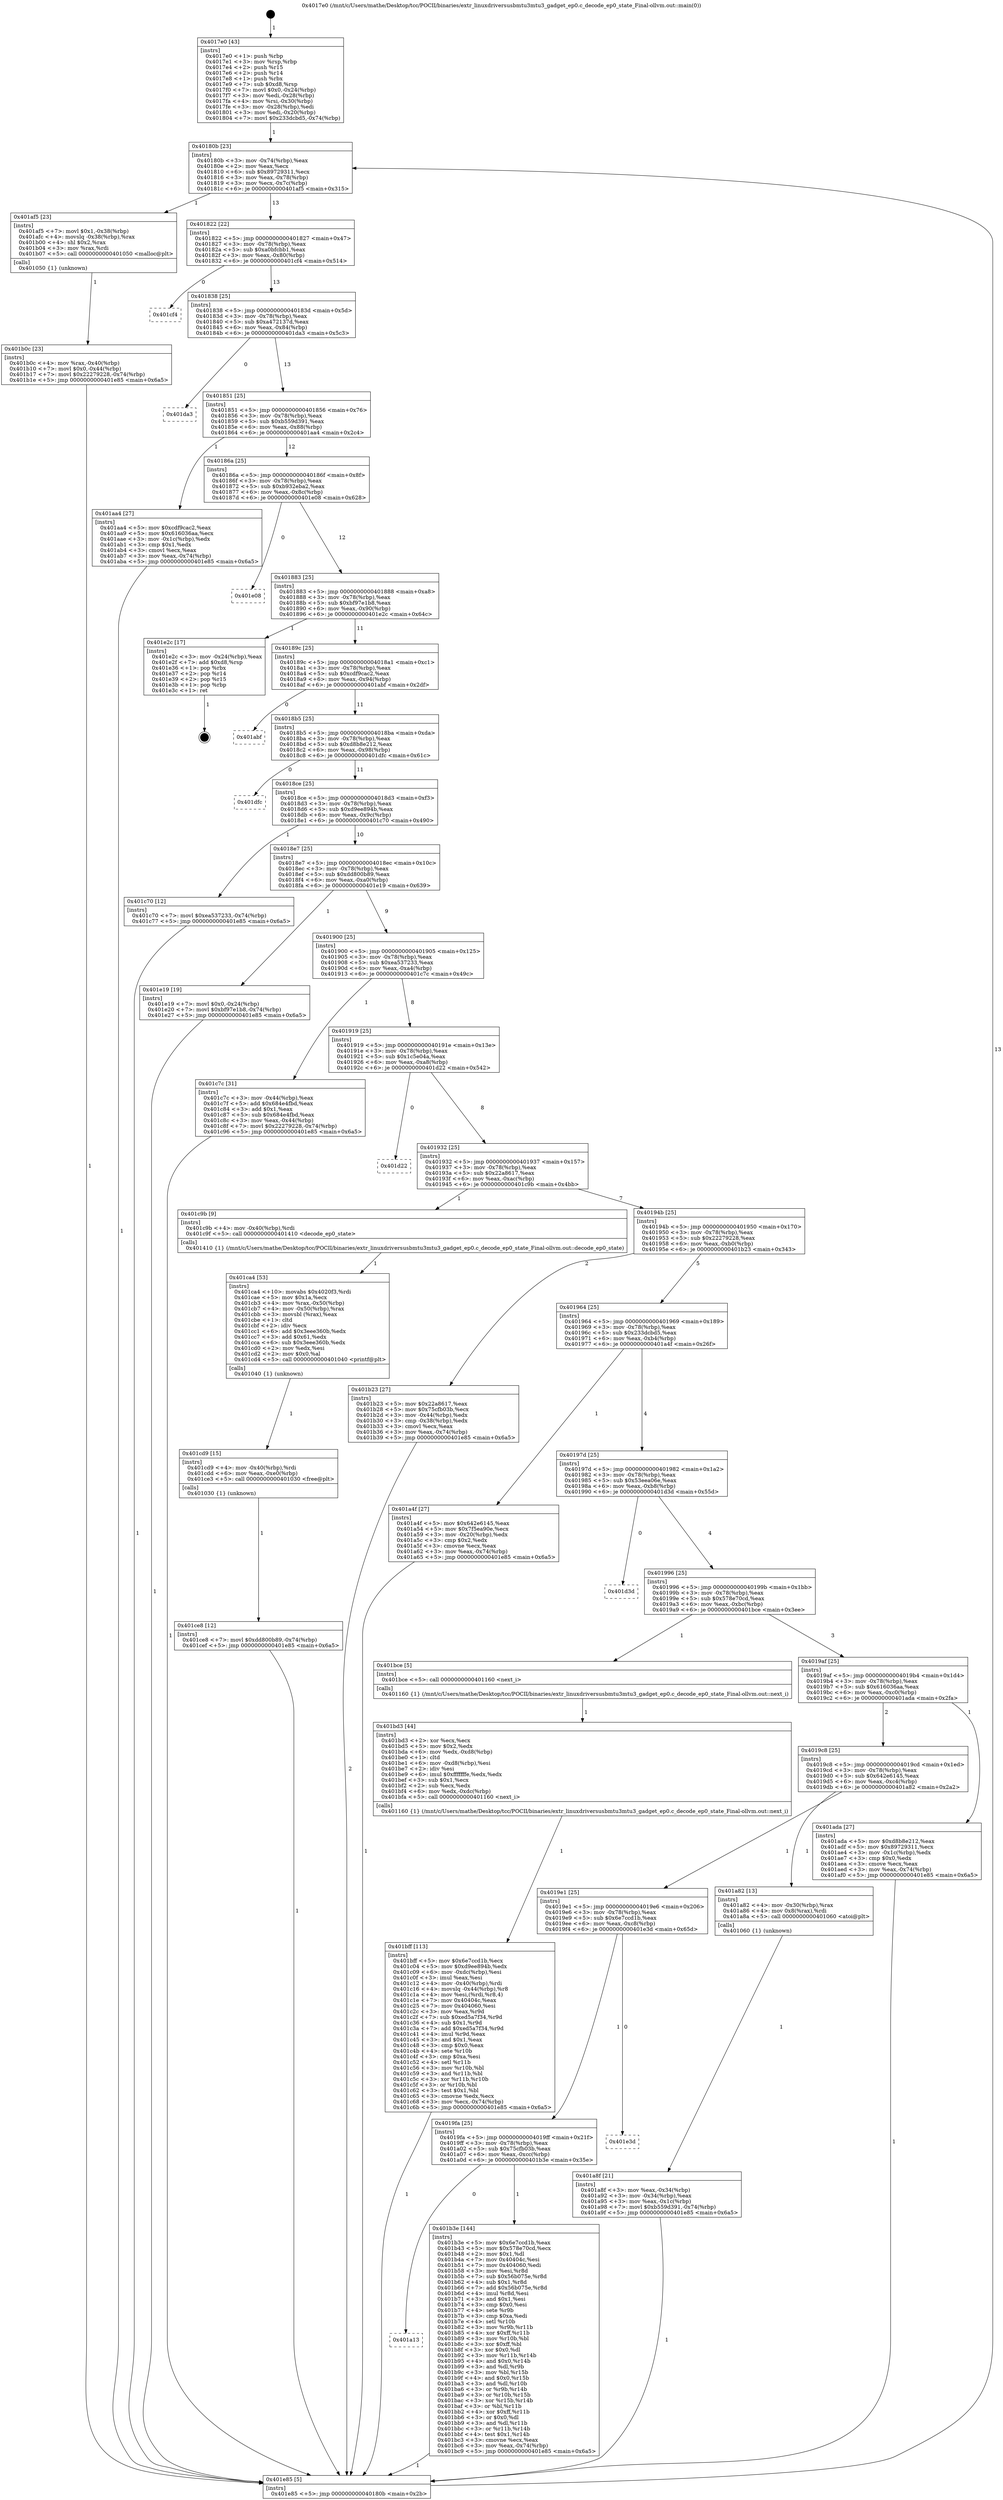 digraph "0x4017e0" {
  label = "0x4017e0 (/mnt/c/Users/mathe/Desktop/tcc/POCII/binaries/extr_linuxdriversusbmtu3mtu3_gadget_ep0.c_decode_ep0_state_Final-ollvm.out::main(0))"
  labelloc = "t"
  node[shape=record]

  Entry [label="",width=0.3,height=0.3,shape=circle,fillcolor=black,style=filled]
  "0x40180b" [label="{
     0x40180b [23]\l
     | [instrs]\l
     &nbsp;&nbsp;0x40180b \<+3\>: mov -0x74(%rbp),%eax\l
     &nbsp;&nbsp;0x40180e \<+2\>: mov %eax,%ecx\l
     &nbsp;&nbsp;0x401810 \<+6\>: sub $0x89729311,%ecx\l
     &nbsp;&nbsp;0x401816 \<+3\>: mov %eax,-0x78(%rbp)\l
     &nbsp;&nbsp;0x401819 \<+3\>: mov %ecx,-0x7c(%rbp)\l
     &nbsp;&nbsp;0x40181c \<+6\>: je 0000000000401af5 \<main+0x315\>\l
  }"]
  "0x401af5" [label="{
     0x401af5 [23]\l
     | [instrs]\l
     &nbsp;&nbsp;0x401af5 \<+7\>: movl $0x1,-0x38(%rbp)\l
     &nbsp;&nbsp;0x401afc \<+4\>: movslq -0x38(%rbp),%rax\l
     &nbsp;&nbsp;0x401b00 \<+4\>: shl $0x2,%rax\l
     &nbsp;&nbsp;0x401b04 \<+3\>: mov %rax,%rdi\l
     &nbsp;&nbsp;0x401b07 \<+5\>: call 0000000000401050 \<malloc@plt\>\l
     | [calls]\l
     &nbsp;&nbsp;0x401050 \{1\} (unknown)\l
  }"]
  "0x401822" [label="{
     0x401822 [22]\l
     | [instrs]\l
     &nbsp;&nbsp;0x401822 \<+5\>: jmp 0000000000401827 \<main+0x47\>\l
     &nbsp;&nbsp;0x401827 \<+3\>: mov -0x78(%rbp),%eax\l
     &nbsp;&nbsp;0x40182a \<+5\>: sub $0xa0bfcbb1,%eax\l
     &nbsp;&nbsp;0x40182f \<+3\>: mov %eax,-0x80(%rbp)\l
     &nbsp;&nbsp;0x401832 \<+6\>: je 0000000000401cf4 \<main+0x514\>\l
  }"]
  Exit [label="",width=0.3,height=0.3,shape=circle,fillcolor=black,style=filled,peripheries=2]
  "0x401cf4" [label="{
     0x401cf4\l
  }", style=dashed]
  "0x401838" [label="{
     0x401838 [25]\l
     | [instrs]\l
     &nbsp;&nbsp;0x401838 \<+5\>: jmp 000000000040183d \<main+0x5d\>\l
     &nbsp;&nbsp;0x40183d \<+3\>: mov -0x78(%rbp),%eax\l
     &nbsp;&nbsp;0x401840 \<+5\>: sub $0xa472137d,%eax\l
     &nbsp;&nbsp;0x401845 \<+6\>: mov %eax,-0x84(%rbp)\l
     &nbsp;&nbsp;0x40184b \<+6\>: je 0000000000401da3 \<main+0x5c3\>\l
  }"]
  "0x401ce8" [label="{
     0x401ce8 [12]\l
     | [instrs]\l
     &nbsp;&nbsp;0x401ce8 \<+7\>: movl $0xdd800b89,-0x74(%rbp)\l
     &nbsp;&nbsp;0x401cef \<+5\>: jmp 0000000000401e85 \<main+0x6a5\>\l
  }"]
  "0x401da3" [label="{
     0x401da3\l
  }", style=dashed]
  "0x401851" [label="{
     0x401851 [25]\l
     | [instrs]\l
     &nbsp;&nbsp;0x401851 \<+5\>: jmp 0000000000401856 \<main+0x76\>\l
     &nbsp;&nbsp;0x401856 \<+3\>: mov -0x78(%rbp),%eax\l
     &nbsp;&nbsp;0x401859 \<+5\>: sub $0xb559d391,%eax\l
     &nbsp;&nbsp;0x40185e \<+6\>: mov %eax,-0x88(%rbp)\l
     &nbsp;&nbsp;0x401864 \<+6\>: je 0000000000401aa4 \<main+0x2c4\>\l
  }"]
  "0x401cd9" [label="{
     0x401cd9 [15]\l
     | [instrs]\l
     &nbsp;&nbsp;0x401cd9 \<+4\>: mov -0x40(%rbp),%rdi\l
     &nbsp;&nbsp;0x401cdd \<+6\>: mov %eax,-0xe0(%rbp)\l
     &nbsp;&nbsp;0x401ce3 \<+5\>: call 0000000000401030 \<free@plt\>\l
     | [calls]\l
     &nbsp;&nbsp;0x401030 \{1\} (unknown)\l
  }"]
  "0x401aa4" [label="{
     0x401aa4 [27]\l
     | [instrs]\l
     &nbsp;&nbsp;0x401aa4 \<+5\>: mov $0xcdf9cac2,%eax\l
     &nbsp;&nbsp;0x401aa9 \<+5\>: mov $0x616036aa,%ecx\l
     &nbsp;&nbsp;0x401aae \<+3\>: mov -0x1c(%rbp),%edx\l
     &nbsp;&nbsp;0x401ab1 \<+3\>: cmp $0x1,%edx\l
     &nbsp;&nbsp;0x401ab4 \<+3\>: cmovl %ecx,%eax\l
     &nbsp;&nbsp;0x401ab7 \<+3\>: mov %eax,-0x74(%rbp)\l
     &nbsp;&nbsp;0x401aba \<+5\>: jmp 0000000000401e85 \<main+0x6a5\>\l
  }"]
  "0x40186a" [label="{
     0x40186a [25]\l
     | [instrs]\l
     &nbsp;&nbsp;0x40186a \<+5\>: jmp 000000000040186f \<main+0x8f\>\l
     &nbsp;&nbsp;0x40186f \<+3\>: mov -0x78(%rbp),%eax\l
     &nbsp;&nbsp;0x401872 \<+5\>: sub $0xb932eba2,%eax\l
     &nbsp;&nbsp;0x401877 \<+6\>: mov %eax,-0x8c(%rbp)\l
     &nbsp;&nbsp;0x40187d \<+6\>: je 0000000000401e08 \<main+0x628\>\l
  }"]
  "0x401ca4" [label="{
     0x401ca4 [53]\l
     | [instrs]\l
     &nbsp;&nbsp;0x401ca4 \<+10\>: movabs $0x4020f3,%rdi\l
     &nbsp;&nbsp;0x401cae \<+5\>: mov $0x1a,%ecx\l
     &nbsp;&nbsp;0x401cb3 \<+4\>: mov %rax,-0x50(%rbp)\l
     &nbsp;&nbsp;0x401cb7 \<+4\>: mov -0x50(%rbp),%rax\l
     &nbsp;&nbsp;0x401cbb \<+3\>: movsbl (%rax),%eax\l
     &nbsp;&nbsp;0x401cbe \<+1\>: cltd\l
     &nbsp;&nbsp;0x401cbf \<+2\>: idiv %ecx\l
     &nbsp;&nbsp;0x401cc1 \<+6\>: add $0x3eee360b,%edx\l
     &nbsp;&nbsp;0x401cc7 \<+3\>: add $0x61,%edx\l
     &nbsp;&nbsp;0x401cca \<+6\>: sub $0x3eee360b,%edx\l
     &nbsp;&nbsp;0x401cd0 \<+2\>: mov %edx,%esi\l
     &nbsp;&nbsp;0x401cd2 \<+2\>: mov $0x0,%al\l
     &nbsp;&nbsp;0x401cd4 \<+5\>: call 0000000000401040 \<printf@plt\>\l
     | [calls]\l
     &nbsp;&nbsp;0x401040 \{1\} (unknown)\l
  }"]
  "0x401e08" [label="{
     0x401e08\l
  }", style=dashed]
  "0x401883" [label="{
     0x401883 [25]\l
     | [instrs]\l
     &nbsp;&nbsp;0x401883 \<+5\>: jmp 0000000000401888 \<main+0xa8\>\l
     &nbsp;&nbsp;0x401888 \<+3\>: mov -0x78(%rbp),%eax\l
     &nbsp;&nbsp;0x40188b \<+5\>: sub $0xbf97e1b8,%eax\l
     &nbsp;&nbsp;0x401890 \<+6\>: mov %eax,-0x90(%rbp)\l
     &nbsp;&nbsp;0x401896 \<+6\>: je 0000000000401e2c \<main+0x64c\>\l
  }"]
  "0x401bff" [label="{
     0x401bff [113]\l
     | [instrs]\l
     &nbsp;&nbsp;0x401bff \<+5\>: mov $0x6e7ccd1b,%ecx\l
     &nbsp;&nbsp;0x401c04 \<+5\>: mov $0xd9ee894b,%edx\l
     &nbsp;&nbsp;0x401c09 \<+6\>: mov -0xdc(%rbp),%esi\l
     &nbsp;&nbsp;0x401c0f \<+3\>: imul %eax,%esi\l
     &nbsp;&nbsp;0x401c12 \<+4\>: mov -0x40(%rbp),%rdi\l
     &nbsp;&nbsp;0x401c16 \<+4\>: movslq -0x44(%rbp),%r8\l
     &nbsp;&nbsp;0x401c1a \<+4\>: mov %esi,(%rdi,%r8,4)\l
     &nbsp;&nbsp;0x401c1e \<+7\>: mov 0x40404c,%eax\l
     &nbsp;&nbsp;0x401c25 \<+7\>: mov 0x404060,%esi\l
     &nbsp;&nbsp;0x401c2c \<+3\>: mov %eax,%r9d\l
     &nbsp;&nbsp;0x401c2f \<+7\>: sub $0xed5a7f34,%r9d\l
     &nbsp;&nbsp;0x401c36 \<+4\>: sub $0x1,%r9d\l
     &nbsp;&nbsp;0x401c3a \<+7\>: add $0xed5a7f34,%r9d\l
     &nbsp;&nbsp;0x401c41 \<+4\>: imul %r9d,%eax\l
     &nbsp;&nbsp;0x401c45 \<+3\>: and $0x1,%eax\l
     &nbsp;&nbsp;0x401c48 \<+3\>: cmp $0x0,%eax\l
     &nbsp;&nbsp;0x401c4b \<+4\>: sete %r10b\l
     &nbsp;&nbsp;0x401c4f \<+3\>: cmp $0xa,%esi\l
     &nbsp;&nbsp;0x401c52 \<+4\>: setl %r11b\l
     &nbsp;&nbsp;0x401c56 \<+3\>: mov %r10b,%bl\l
     &nbsp;&nbsp;0x401c59 \<+3\>: and %r11b,%bl\l
     &nbsp;&nbsp;0x401c5c \<+3\>: xor %r11b,%r10b\l
     &nbsp;&nbsp;0x401c5f \<+3\>: or %r10b,%bl\l
     &nbsp;&nbsp;0x401c62 \<+3\>: test $0x1,%bl\l
     &nbsp;&nbsp;0x401c65 \<+3\>: cmovne %edx,%ecx\l
     &nbsp;&nbsp;0x401c68 \<+3\>: mov %ecx,-0x74(%rbp)\l
     &nbsp;&nbsp;0x401c6b \<+5\>: jmp 0000000000401e85 \<main+0x6a5\>\l
  }"]
  "0x401e2c" [label="{
     0x401e2c [17]\l
     | [instrs]\l
     &nbsp;&nbsp;0x401e2c \<+3\>: mov -0x24(%rbp),%eax\l
     &nbsp;&nbsp;0x401e2f \<+7\>: add $0xd8,%rsp\l
     &nbsp;&nbsp;0x401e36 \<+1\>: pop %rbx\l
     &nbsp;&nbsp;0x401e37 \<+2\>: pop %r14\l
     &nbsp;&nbsp;0x401e39 \<+2\>: pop %r15\l
     &nbsp;&nbsp;0x401e3b \<+1\>: pop %rbp\l
     &nbsp;&nbsp;0x401e3c \<+1\>: ret\l
  }"]
  "0x40189c" [label="{
     0x40189c [25]\l
     | [instrs]\l
     &nbsp;&nbsp;0x40189c \<+5\>: jmp 00000000004018a1 \<main+0xc1\>\l
     &nbsp;&nbsp;0x4018a1 \<+3\>: mov -0x78(%rbp),%eax\l
     &nbsp;&nbsp;0x4018a4 \<+5\>: sub $0xcdf9cac2,%eax\l
     &nbsp;&nbsp;0x4018a9 \<+6\>: mov %eax,-0x94(%rbp)\l
     &nbsp;&nbsp;0x4018af \<+6\>: je 0000000000401abf \<main+0x2df\>\l
  }"]
  "0x401bd3" [label="{
     0x401bd3 [44]\l
     | [instrs]\l
     &nbsp;&nbsp;0x401bd3 \<+2\>: xor %ecx,%ecx\l
     &nbsp;&nbsp;0x401bd5 \<+5\>: mov $0x2,%edx\l
     &nbsp;&nbsp;0x401bda \<+6\>: mov %edx,-0xd8(%rbp)\l
     &nbsp;&nbsp;0x401be0 \<+1\>: cltd\l
     &nbsp;&nbsp;0x401be1 \<+6\>: mov -0xd8(%rbp),%esi\l
     &nbsp;&nbsp;0x401be7 \<+2\>: idiv %esi\l
     &nbsp;&nbsp;0x401be9 \<+6\>: imul $0xfffffffe,%edx,%edx\l
     &nbsp;&nbsp;0x401bef \<+3\>: sub $0x1,%ecx\l
     &nbsp;&nbsp;0x401bf2 \<+2\>: sub %ecx,%edx\l
     &nbsp;&nbsp;0x401bf4 \<+6\>: mov %edx,-0xdc(%rbp)\l
     &nbsp;&nbsp;0x401bfa \<+5\>: call 0000000000401160 \<next_i\>\l
     | [calls]\l
     &nbsp;&nbsp;0x401160 \{1\} (/mnt/c/Users/mathe/Desktop/tcc/POCII/binaries/extr_linuxdriversusbmtu3mtu3_gadget_ep0.c_decode_ep0_state_Final-ollvm.out::next_i)\l
  }"]
  "0x401abf" [label="{
     0x401abf\l
  }", style=dashed]
  "0x4018b5" [label="{
     0x4018b5 [25]\l
     | [instrs]\l
     &nbsp;&nbsp;0x4018b5 \<+5\>: jmp 00000000004018ba \<main+0xda\>\l
     &nbsp;&nbsp;0x4018ba \<+3\>: mov -0x78(%rbp),%eax\l
     &nbsp;&nbsp;0x4018bd \<+5\>: sub $0xd8b8e212,%eax\l
     &nbsp;&nbsp;0x4018c2 \<+6\>: mov %eax,-0x98(%rbp)\l
     &nbsp;&nbsp;0x4018c8 \<+6\>: je 0000000000401dfc \<main+0x61c\>\l
  }"]
  "0x401a13" [label="{
     0x401a13\l
  }", style=dashed]
  "0x401dfc" [label="{
     0x401dfc\l
  }", style=dashed]
  "0x4018ce" [label="{
     0x4018ce [25]\l
     | [instrs]\l
     &nbsp;&nbsp;0x4018ce \<+5\>: jmp 00000000004018d3 \<main+0xf3\>\l
     &nbsp;&nbsp;0x4018d3 \<+3\>: mov -0x78(%rbp),%eax\l
     &nbsp;&nbsp;0x4018d6 \<+5\>: sub $0xd9ee894b,%eax\l
     &nbsp;&nbsp;0x4018db \<+6\>: mov %eax,-0x9c(%rbp)\l
     &nbsp;&nbsp;0x4018e1 \<+6\>: je 0000000000401c70 \<main+0x490\>\l
  }"]
  "0x401b3e" [label="{
     0x401b3e [144]\l
     | [instrs]\l
     &nbsp;&nbsp;0x401b3e \<+5\>: mov $0x6e7ccd1b,%eax\l
     &nbsp;&nbsp;0x401b43 \<+5\>: mov $0x578e70cd,%ecx\l
     &nbsp;&nbsp;0x401b48 \<+2\>: mov $0x1,%dl\l
     &nbsp;&nbsp;0x401b4a \<+7\>: mov 0x40404c,%esi\l
     &nbsp;&nbsp;0x401b51 \<+7\>: mov 0x404060,%edi\l
     &nbsp;&nbsp;0x401b58 \<+3\>: mov %esi,%r8d\l
     &nbsp;&nbsp;0x401b5b \<+7\>: sub $0x56b075e,%r8d\l
     &nbsp;&nbsp;0x401b62 \<+4\>: sub $0x1,%r8d\l
     &nbsp;&nbsp;0x401b66 \<+7\>: add $0x56b075e,%r8d\l
     &nbsp;&nbsp;0x401b6d \<+4\>: imul %r8d,%esi\l
     &nbsp;&nbsp;0x401b71 \<+3\>: and $0x1,%esi\l
     &nbsp;&nbsp;0x401b74 \<+3\>: cmp $0x0,%esi\l
     &nbsp;&nbsp;0x401b77 \<+4\>: sete %r9b\l
     &nbsp;&nbsp;0x401b7b \<+3\>: cmp $0xa,%edi\l
     &nbsp;&nbsp;0x401b7e \<+4\>: setl %r10b\l
     &nbsp;&nbsp;0x401b82 \<+3\>: mov %r9b,%r11b\l
     &nbsp;&nbsp;0x401b85 \<+4\>: xor $0xff,%r11b\l
     &nbsp;&nbsp;0x401b89 \<+3\>: mov %r10b,%bl\l
     &nbsp;&nbsp;0x401b8c \<+3\>: xor $0xff,%bl\l
     &nbsp;&nbsp;0x401b8f \<+3\>: xor $0x0,%dl\l
     &nbsp;&nbsp;0x401b92 \<+3\>: mov %r11b,%r14b\l
     &nbsp;&nbsp;0x401b95 \<+4\>: and $0x0,%r14b\l
     &nbsp;&nbsp;0x401b99 \<+3\>: and %dl,%r9b\l
     &nbsp;&nbsp;0x401b9c \<+3\>: mov %bl,%r15b\l
     &nbsp;&nbsp;0x401b9f \<+4\>: and $0x0,%r15b\l
     &nbsp;&nbsp;0x401ba3 \<+3\>: and %dl,%r10b\l
     &nbsp;&nbsp;0x401ba6 \<+3\>: or %r9b,%r14b\l
     &nbsp;&nbsp;0x401ba9 \<+3\>: or %r10b,%r15b\l
     &nbsp;&nbsp;0x401bac \<+3\>: xor %r15b,%r14b\l
     &nbsp;&nbsp;0x401baf \<+3\>: or %bl,%r11b\l
     &nbsp;&nbsp;0x401bb2 \<+4\>: xor $0xff,%r11b\l
     &nbsp;&nbsp;0x401bb6 \<+3\>: or $0x0,%dl\l
     &nbsp;&nbsp;0x401bb9 \<+3\>: and %dl,%r11b\l
     &nbsp;&nbsp;0x401bbc \<+3\>: or %r11b,%r14b\l
     &nbsp;&nbsp;0x401bbf \<+4\>: test $0x1,%r14b\l
     &nbsp;&nbsp;0x401bc3 \<+3\>: cmovne %ecx,%eax\l
     &nbsp;&nbsp;0x401bc6 \<+3\>: mov %eax,-0x74(%rbp)\l
     &nbsp;&nbsp;0x401bc9 \<+5\>: jmp 0000000000401e85 \<main+0x6a5\>\l
  }"]
  "0x401c70" [label="{
     0x401c70 [12]\l
     | [instrs]\l
     &nbsp;&nbsp;0x401c70 \<+7\>: movl $0xea537233,-0x74(%rbp)\l
     &nbsp;&nbsp;0x401c77 \<+5\>: jmp 0000000000401e85 \<main+0x6a5\>\l
  }"]
  "0x4018e7" [label="{
     0x4018e7 [25]\l
     | [instrs]\l
     &nbsp;&nbsp;0x4018e7 \<+5\>: jmp 00000000004018ec \<main+0x10c\>\l
     &nbsp;&nbsp;0x4018ec \<+3\>: mov -0x78(%rbp),%eax\l
     &nbsp;&nbsp;0x4018ef \<+5\>: sub $0xdd800b89,%eax\l
     &nbsp;&nbsp;0x4018f4 \<+6\>: mov %eax,-0xa0(%rbp)\l
     &nbsp;&nbsp;0x4018fa \<+6\>: je 0000000000401e19 \<main+0x639\>\l
  }"]
  "0x4019fa" [label="{
     0x4019fa [25]\l
     | [instrs]\l
     &nbsp;&nbsp;0x4019fa \<+5\>: jmp 00000000004019ff \<main+0x21f\>\l
     &nbsp;&nbsp;0x4019ff \<+3\>: mov -0x78(%rbp),%eax\l
     &nbsp;&nbsp;0x401a02 \<+5\>: sub $0x75cfb03b,%eax\l
     &nbsp;&nbsp;0x401a07 \<+6\>: mov %eax,-0xcc(%rbp)\l
     &nbsp;&nbsp;0x401a0d \<+6\>: je 0000000000401b3e \<main+0x35e\>\l
  }"]
  "0x401e19" [label="{
     0x401e19 [19]\l
     | [instrs]\l
     &nbsp;&nbsp;0x401e19 \<+7\>: movl $0x0,-0x24(%rbp)\l
     &nbsp;&nbsp;0x401e20 \<+7\>: movl $0xbf97e1b8,-0x74(%rbp)\l
     &nbsp;&nbsp;0x401e27 \<+5\>: jmp 0000000000401e85 \<main+0x6a5\>\l
  }"]
  "0x401900" [label="{
     0x401900 [25]\l
     | [instrs]\l
     &nbsp;&nbsp;0x401900 \<+5\>: jmp 0000000000401905 \<main+0x125\>\l
     &nbsp;&nbsp;0x401905 \<+3\>: mov -0x78(%rbp),%eax\l
     &nbsp;&nbsp;0x401908 \<+5\>: sub $0xea537233,%eax\l
     &nbsp;&nbsp;0x40190d \<+6\>: mov %eax,-0xa4(%rbp)\l
     &nbsp;&nbsp;0x401913 \<+6\>: je 0000000000401c7c \<main+0x49c\>\l
  }"]
  "0x401e3d" [label="{
     0x401e3d\l
  }", style=dashed]
  "0x401c7c" [label="{
     0x401c7c [31]\l
     | [instrs]\l
     &nbsp;&nbsp;0x401c7c \<+3\>: mov -0x44(%rbp),%eax\l
     &nbsp;&nbsp;0x401c7f \<+5\>: add $0x684e4fbd,%eax\l
     &nbsp;&nbsp;0x401c84 \<+3\>: add $0x1,%eax\l
     &nbsp;&nbsp;0x401c87 \<+5\>: sub $0x684e4fbd,%eax\l
     &nbsp;&nbsp;0x401c8c \<+3\>: mov %eax,-0x44(%rbp)\l
     &nbsp;&nbsp;0x401c8f \<+7\>: movl $0x22279228,-0x74(%rbp)\l
     &nbsp;&nbsp;0x401c96 \<+5\>: jmp 0000000000401e85 \<main+0x6a5\>\l
  }"]
  "0x401919" [label="{
     0x401919 [25]\l
     | [instrs]\l
     &nbsp;&nbsp;0x401919 \<+5\>: jmp 000000000040191e \<main+0x13e\>\l
     &nbsp;&nbsp;0x40191e \<+3\>: mov -0x78(%rbp),%eax\l
     &nbsp;&nbsp;0x401921 \<+5\>: sub $0x1c5e04a,%eax\l
     &nbsp;&nbsp;0x401926 \<+6\>: mov %eax,-0xa8(%rbp)\l
     &nbsp;&nbsp;0x40192c \<+6\>: je 0000000000401d22 \<main+0x542\>\l
  }"]
  "0x401b0c" [label="{
     0x401b0c [23]\l
     | [instrs]\l
     &nbsp;&nbsp;0x401b0c \<+4\>: mov %rax,-0x40(%rbp)\l
     &nbsp;&nbsp;0x401b10 \<+7\>: movl $0x0,-0x44(%rbp)\l
     &nbsp;&nbsp;0x401b17 \<+7\>: movl $0x22279228,-0x74(%rbp)\l
     &nbsp;&nbsp;0x401b1e \<+5\>: jmp 0000000000401e85 \<main+0x6a5\>\l
  }"]
  "0x401d22" [label="{
     0x401d22\l
  }", style=dashed]
  "0x401932" [label="{
     0x401932 [25]\l
     | [instrs]\l
     &nbsp;&nbsp;0x401932 \<+5\>: jmp 0000000000401937 \<main+0x157\>\l
     &nbsp;&nbsp;0x401937 \<+3\>: mov -0x78(%rbp),%eax\l
     &nbsp;&nbsp;0x40193a \<+5\>: sub $0x22a8617,%eax\l
     &nbsp;&nbsp;0x40193f \<+6\>: mov %eax,-0xac(%rbp)\l
     &nbsp;&nbsp;0x401945 \<+6\>: je 0000000000401c9b \<main+0x4bb\>\l
  }"]
  "0x401a8f" [label="{
     0x401a8f [21]\l
     | [instrs]\l
     &nbsp;&nbsp;0x401a8f \<+3\>: mov %eax,-0x34(%rbp)\l
     &nbsp;&nbsp;0x401a92 \<+3\>: mov -0x34(%rbp),%eax\l
     &nbsp;&nbsp;0x401a95 \<+3\>: mov %eax,-0x1c(%rbp)\l
     &nbsp;&nbsp;0x401a98 \<+7\>: movl $0xb559d391,-0x74(%rbp)\l
     &nbsp;&nbsp;0x401a9f \<+5\>: jmp 0000000000401e85 \<main+0x6a5\>\l
  }"]
  "0x401c9b" [label="{
     0x401c9b [9]\l
     | [instrs]\l
     &nbsp;&nbsp;0x401c9b \<+4\>: mov -0x40(%rbp),%rdi\l
     &nbsp;&nbsp;0x401c9f \<+5\>: call 0000000000401410 \<decode_ep0_state\>\l
     | [calls]\l
     &nbsp;&nbsp;0x401410 \{1\} (/mnt/c/Users/mathe/Desktop/tcc/POCII/binaries/extr_linuxdriversusbmtu3mtu3_gadget_ep0.c_decode_ep0_state_Final-ollvm.out::decode_ep0_state)\l
  }"]
  "0x40194b" [label="{
     0x40194b [25]\l
     | [instrs]\l
     &nbsp;&nbsp;0x40194b \<+5\>: jmp 0000000000401950 \<main+0x170\>\l
     &nbsp;&nbsp;0x401950 \<+3\>: mov -0x78(%rbp),%eax\l
     &nbsp;&nbsp;0x401953 \<+5\>: sub $0x22279228,%eax\l
     &nbsp;&nbsp;0x401958 \<+6\>: mov %eax,-0xb0(%rbp)\l
     &nbsp;&nbsp;0x40195e \<+6\>: je 0000000000401b23 \<main+0x343\>\l
  }"]
  "0x4019e1" [label="{
     0x4019e1 [25]\l
     | [instrs]\l
     &nbsp;&nbsp;0x4019e1 \<+5\>: jmp 00000000004019e6 \<main+0x206\>\l
     &nbsp;&nbsp;0x4019e6 \<+3\>: mov -0x78(%rbp),%eax\l
     &nbsp;&nbsp;0x4019e9 \<+5\>: sub $0x6e7ccd1b,%eax\l
     &nbsp;&nbsp;0x4019ee \<+6\>: mov %eax,-0xc8(%rbp)\l
     &nbsp;&nbsp;0x4019f4 \<+6\>: je 0000000000401e3d \<main+0x65d\>\l
  }"]
  "0x401b23" [label="{
     0x401b23 [27]\l
     | [instrs]\l
     &nbsp;&nbsp;0x401b23 \<+5\>: mov $0x22a8617,%eax\l
     &nbsp;&nbsp;0x401b28 \<+5\>: mov $0x75cfb03b,%ecx\l
     &nbsp;&nbsp;0x401b2d \<+3\>: mov -0x44(%rbp),%edx\l
     &nbsp;&nbsp;0x401b30 \<+3\>: cmp -0x38(%rbp),%edx\l
     &nbsp;&nbsp;0x401b33 \<+3\>: cmovl %ecx,%eax\l
     &nbsp;&nbsp;0x401b36 \<+3\>: mov %eax,-0x74(%rbp)\l
     &nbsp;&nbsp;0x401b39 \<+5\>: jmp 0000000000401e85 \<main+0x6a5\>\l
  }"]
  "0x401964" [label="{
     0x401964 [25]\l
     | [instrs]\l
     &nbsp;&nbsp;0x401964 \<+5\>: jmp 0000000000401969 \<main+0x189\>\l
     &nbsp;&nbsp;0x401969 \<+3\>: mov -0x78(%rbp),%eax\l
     &nbsp;&nbsp;0x40196c \<+5\>: sub $0x233dcbd5,%eax\l
     &nbsp;&nbsp;0x401971 \<+6\>: mov %eax,-0xb4(%rbp)\l
     &nbsp;&nbsp;0x401977 \<+6\>: je 0000000000401a4f \<main+0x26f\>\l
  }"]
  "0x401a82" [label="{
     0x401a82 [13]\l
     | [instrs]\l
     &nbsp;&nbsp;0x401a82 \<+4\>: mov -0x30(%rbp),%rax\l
     &nbsp;&nbsp;0x401a86 \<+4\>: mov 0x8(%rax),%rdi\l
     &nbsp;&nbsp;0x401a8a \<+5\>: call 0000000000401060 \<atoi@plt\>\l
     | [calls]\l
     &nbsp;&nbsp;0x401060 \{1\} (unknown)\l
  }"]
  "0x401a4f" [label="{
     0x401a4f [27]\l
     | [instrs]\l
     &nbsp;&nbsp;0x401a4f \<+5\>: mov $0x642e6145,%eax\l
     &nbsp;&nbsp;0x401a54 \<+5\>: mov $0x7f5ea90e,%ecx\l
     &nbsp;&nbsp;0x401a59 \<+3\>: mov -0x20(%rbp),%edx\l
     &nbsp;&nbsp;0x401a5c \<+3\>: cmp $0x2,%edx\l
     &nbsp;&nbsp;0x401a5f \<+3\>: cmovne %ecx,%eax\l
     &nbsp;&nbsp;0x401a62 \<+3\>: mov %eax,-0x74(%rbp)\l
     &nbsp;&nbsp;0x401a65 \<+5\>: jmp 0000000000401e85 \<main+0x6a5\>\l
  }"]
  "0x40197d" [label="{
     0x40197d [25]\l
     | [instrs]\l
     &nbsp;&nbsp;0x40197d \<+5\>: jmp 0000000000401982 \<main+0x1a2\>\l
     &nbsp;&nbsp;0x401982 \<+3\>: mov -0x78(%rbp),%eax\l
     &nbsp;&nbsp;0x401985 \<+5\>: sub $0x53eea06e,%eax\l
     &nbsp;&nbsp;0x40198a \<+6\>: mov %eax,-0xb8(%rbp)\l
     &nbsp;&nbsp;0x401990 \<+6\>: je 0000000000401d3d \<main+0x55d\>\l
  }"]
  "0x401e85" [label="{
     0x401e85 [5]\l
     | [instrs]\l
     &nbsp;&nbsp;0x401e85 \<+5\>: jmp 000000000040180b \<main+0x2b\>\l
  }"]
  "0x4017e0" [label="{
     0x4017e0 [43]\l
     | [instrs]\l
     &nbsp;&nbsp;0x4017e0 \<+1\>: push %rbp\l
     &nbsp;&nbsp;0x4017e1 \<+3\>: mov %rsp,%rbp\l
     &nbsp;&nbsp;0x4017e4 \<+2\>: push %r15\l
     &nbsp;&nbsp;0x4017e6 \<+2\>: push %r14\l
     &nbsp;&nbsp;0x4017e8 \<+1\>: push %rbx\l
     &nbsp;&nbsp;0x4017e9 \<+7\>: sub $0xd8,%rsp\l
     &nbsp;&nbsp;0x4017f0 \<+7\>: movl $0x0,-0x24(%rbp)\l
     &nbsp;&nbsp;0x4017f7 \<+3\>: mov %edi,-0x28(%rbp)\l
     &nbsp;&nbsp;0x4017fa \<+4\>: mov %rsi,-0x30(%rbp)\l
     &nbsp;&nbsp;0x4017fe \<+3\>: mov -0x28(%rbp),%edi\l
     &nbsp;&nbsp;0x401801 \<+3\>: mov %edi,-0x20(%rbp)\l
     &nbsp;&nbsp;0x401804 \<+7\>: movl $0x233dcbd5,-0x74(%rbp)\l
  }"]
  "0x4019c8" [label="{
     0x4019c8 [25]\l
     | [instrs]\l
     &nbsp;&nbsp;0x4019c8 \<+5\>: jmp 00000000004019cd \<main+0x1ed\>\l
     &nbsp;&nbsp;0x4019cd \<+3\>: mov -0x78(%rbp),%eax\l
     &nbsp;&nbsp;0x4019d0 \<+5\>: sub $0x642e6145,%eax\l
     &nbsp;&nbsp;0x4019d5 \<+6\>: mov %eax,-0xc4(%rbp)\l
     &nbsp;&nbsp;0x4019db \<+6\>: je 0000000000401a82 \<main+0x2a2\>\l
  }"]
  "0x401d3d" [label="{
     0x401d3d\l
  }", style=dashed]
  "0x401996" [label="{
     0x401996 [25]\l
     | [instrs]\l
     &nbsp;&nbsp;0x401996 \<+5\>: jmp 000000000040199b \<main+0x1bb\>\l
     &nbsp;&nbsp;0x40199b \<+3\>: mov -0x78(%rbp),%eax\l
     &nbsp;&nbsp;0x40199e \<+5\>: sub $0x578e70cd,%eax\l
     &nbsp;&nbsp;0x4019a3 \<+6\>: mov %eax,-0xbc(%rbp)\l
     &nbsp;&nbsp;0x4019a9 \<+6\>: je 0000000000401bce \<main+0x3ee\>\l
  }"]
  "0x401ada" [label="{
     0x401ada [27]\l
     | [instrs]\l
     &nbsp;&nbsp;0x401ada \<+5\>: mov $0xd8b8e212,%eax\l
     &nbsp;&nbsp;0x401adf \<+5\>: mov $0x89729311,%ecx\l
     &nbsp;&nbsp;0x401ae4 \<+3\>: mov -0x1c(%rbp),%edx\l
     &nbsp;&nbsp;0x401ae7 \<+3\>: cmp $0x0,%edx\l
     &nbsp;&nbsp;0x401aea \<+3\>: cmove %ecx,%eax\l
     &nbsp;&nbsp;0x401aed \<+3\>: mov %eax,-0x74(%rbp)\l
     &nbsp;&nbsp;0x401af0 \<+5\>: jmp 0000000000401e85 \<main+0x6a5\>\l
  }"]
  "0x401bce" [label="{
     0x401bce [5]\l
     | [instrs]\l
     &nbsp;&nbsp;0x401bce \<+5\>: call 0000000000401160 \<next_i\>\l
     | [calls]\l
     &nbsp;&nbsp;0x401160 \{1\} (/mnt/c/Users/mathe/Desktop/tcc/POCII/binaries/extr_linuxdriversusbmtu3mtu3_gadget_ep0.c_decode_ep0_state_Final-ollvm.out::next_i)\l
  }"]
  "0x4019af" [label="{
     0x4019af [25]\l
     | [instrs]\l
     &nbsp;&nbsp;0x4019af \<+5\>: jmp 00000000004019b4 \<main+0x1d4\>\l
     &nbsp;&nbsp;0x4019b4 \<+3\>: mov -0x78(%rbp),%eax\l
     &nbsp;&nbsp;0x4019b7 \<+5\>: sub $0x616036aa,%eax\l
     &nbsp;&nbsp;0x4019bc \<+6\>: mov %eax,-0xc0(%rbp)\l
     &nbsp;&nbsp;0x4019c2 \<+6\>: je 0000000000401ada \<main+0x2fa\>\l
  }"]
  Entry -> "0x4017e0" [label=" 1"]
  "0x40180b" -> "0x401af5" [label=" 1"]
  "0x40180b" -> "0x401822" [label=" 13"]
  "0x401e2c" -> Exit [label=" 1"]
  "0x401822" -> "0x401cf4" [label=" 0"]
  "0x401822" -> "0x401838" [label=" 13"]
  "0x401e19" -> "0x401e85" [label=" 1"]
  "0x401838" -> "0x401da3" [label=" 0"]
  "0x401838" -> "0x401851" [label=" 13"]
  "0x401ce8" -> "0x401e85" [label=" 1"]
  "0x401851" -> "0x401aa4" [label=" 1"]
  "0x401851" -> "0x40186a" [label=" 12"]
  "0x401cd9" -> "0x401ce8" [label=" 1"]
  "0x40186a" -> "0x401e08" [label=" 0"]
  "0x40186a" -> "0x401883" [label=" 12"]
  "0x401ca4" -> "0x401cd9" [label=" 1"]
  "0x401883" -> "0x401e2c" [label=" 1"]
  "0x401883" -> "0x40189c" [label=" 11"]
  "0x401c9b" -> "0x401ca4" [label=" 1"]
  "0x40189c" -> "0x401abf" [label=" 0"]
  "0x40189c" -> "0x4018b5" [label=" 11"]
  "0x401c7c" -> "0x401e85" [label=" 1"]
  "0x4018b5" -> "0x401dfc" [label=" 0"]
  "0x4018b5" -> "0x4018ce" [label=" 11"]
  "0x401c70" -> "0x401e85" [label=" 1"]
  "0x4018ce" -> "0x401c70" [label=" 1"]
  "0x4018ce" -> "0x4018e7" [label=" 10"]
  "0x401bff" -> "0x401e85" [label=" 1"]
  "0x4018e7" -> "0x401e19" [label=" 1"]
  "0x4018e7" -> "0x401900" [label=" 9"]
  "0x401bce" -> "0x401bd3" [label=" 1"]
  "0x401900" -> "0x401c7c" [label=" 1"]
  "0x401900" -> "0x401919" [label=" 8"]
  "0x401b3e" -> "0x401e85" [label=" 1"]
  "0x401919" -> "0x401d22" [label=" 0"]
  "0x401919" -> "0x401932" [label=" 8"]
  "0x4019fa" -> "0x401b3e" [label=" 1"]
  "0x401932" -> "0x401c9b" [label=" 1"]
  "0x401932" -> "0x40194b" [label=" 7"]
  "0x401bd3" -> "0x401bff" [label=" 1"]
  "0x40194b" -> "0x401b23" [label=" 2"]
  "0x40194b" -> "0x401964" [label=" 5"]
  "0x4019e1" -> "0x4019fa" [label=" 1"]
  "0x401964" -> "0x401a4f" [label=" 1"]
  "0x401964" -> "0x40197d" [label=" 4"]
  "0x401a4f" -> "0x401e85" [label=" 1"]
  "0x4017e0" -> "0x40180b" [label=" 1"]
  "0x401e85" -> "0x40180b" [label=" 13"]
  "0x4019e1" -> "0x401e3d" [label=" 0"]
  "0x40197d" -> "0x401d3d" [label=" 0"]
  "0x40197d" -> "0x401996" [label=" 4"]
  "0x401b23" -> "0x401e85" [label=" 2"]
  "0x401996" -> "0x401bce" [label=" 1"]
  "0x401996" -> "0x4019af" [label=" 3"]
  "0x401b0c" -> "0x401e85" [label=" 1"]
  "0x4019af" -> "0x401ada" [label=" 1"]
  "0x4019af" -> "0x4019c8" [label=" 2"]
  "0x4019fa" -> "0x401a13" [label=" 0"]
  "0x4019c8" -> "0x401a82" [label=" 1"]
  "0x4019c8" -> "0x4019e1" [label=" 1"]
  "0x401a82" -> "0x401a8f" [label=" 1"]
  "0x401a8f" -> "0x401e85" [label=" 1"]
  "0x401aa4" -> "0x401e85" [label=" 1"]
  "0x401ada" -> "0x401e85" [label=" 1"]
  "0x401af5" -> "0x401b0c" [label=" 1"]
}
